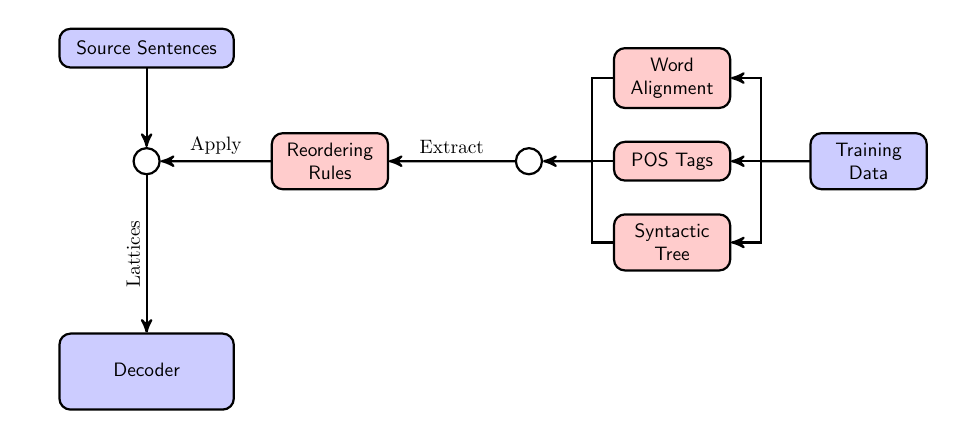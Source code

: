 \newlength\mylens
\setlength{\mylens}{1cm}

\begin{tikzpicture}[scale=0.7,
->,>=stealth', grow=right, level 1/.style={sibling distance=1.3\mylens}, level distance=4\mylens,
node/.style = {scale=0.7, align=center, inner sep=0pt, text centered, font=\sffamily, rectangle, rounded corners, draw=black, thick, fill=blue!20, text width=5em, minimum height = 2em, inner sep=5},
nodeimp/.style = {node, fill=red!20},
lab/.style={scale=0.7}
]


\node(A) [node, text width=8em] at (0, 0) {Source Sentences};
%\node(B) [node, below=\mylens of A] {Reordering};
\node(B) [draw=black, thick, circle, below=\mylens of A] {};
\node(C) [node, text width=8em, text height=4ex, below=2\mylens of B] {Decoder\\ \vphantom{x}};

\node (CW) [left=1pt of C.south west] {};
\node (CE) [right=1pt of C.south east] {};
%\draw[-, line width=10pt, white] (CW) to (CE);
%\node(XX) [below=0.1\mylens of C] {};
%\node(X) [node, draw=white, rounded corners=0, fill=white, maximum height = 0.1em] at (C.south) {};

\node(E) [nodeimp, right=1.4\mylens of B] {Reordering Rules};
\node(EE) [draw=black, thick, circle, right=1.6\mylens of E] {};

\node(F) [nodeimp, above right=0.3*\mylens and 2.85\mylens of E] {Word Alignment};
\node(G) [nodeimp, right=2.85\mylens of E] {POS Tags};
\node(H) [nodeimp, below right=0.3*\mylens and 2.85\mylens of E] {Syntactic Tree};

\node(I) [node, right=\mylens of G] {Training Data};


\draw[->, thick] (A) to (B);
\draw[white] (C) to node[lab, black, midway, sloped, above] {Lattices} (B);
\draw[->, thick] (B) to (C);
\draw[->, thick] (E) to node[lab, midway, above] {Apply} (B);
\draw[->, thick] (EE) to node[lab, midway, above] {Extract} (E);

\node(Saa) [right=0.5\mylens of EE] {};
\node(Sbb) [left=0.5\mylens of I] {};

\coordinate(Sa) at (Saa.base);
\coordinate(Sb) at (Sbb.base);

\draw[->, thick] (Sa) to (EE);
\draw[-, thick] (I) to (Sb);

\draw[-, thick] (F.west) -| (Sa);
\draw[-, thick] (G.west) -| (Sa);
\draw[-, thick] (H.west) -| (Sa);

\draw[->, thick] (Sb) |- (F.east);
\draw[->, thick] (Sb) |- (G.east);
\draw[->, thick] (Sb) |- (H.east);

%\node(2) [below=1cm of A, node, minimum height = 10 em] at (0\myxa,3\myya) {Decoder};
%\node(3) [node] at (0\myxa,2\myya) {Target Sentences};


%\node(1) [nodeimp] at (3\myxa,4\myya) {Reordering Rules};

%\draw[->] (0) to node [midway, sloped, below] {} node [midway, sloped, above] {} (1);

\end{tikzpicture}